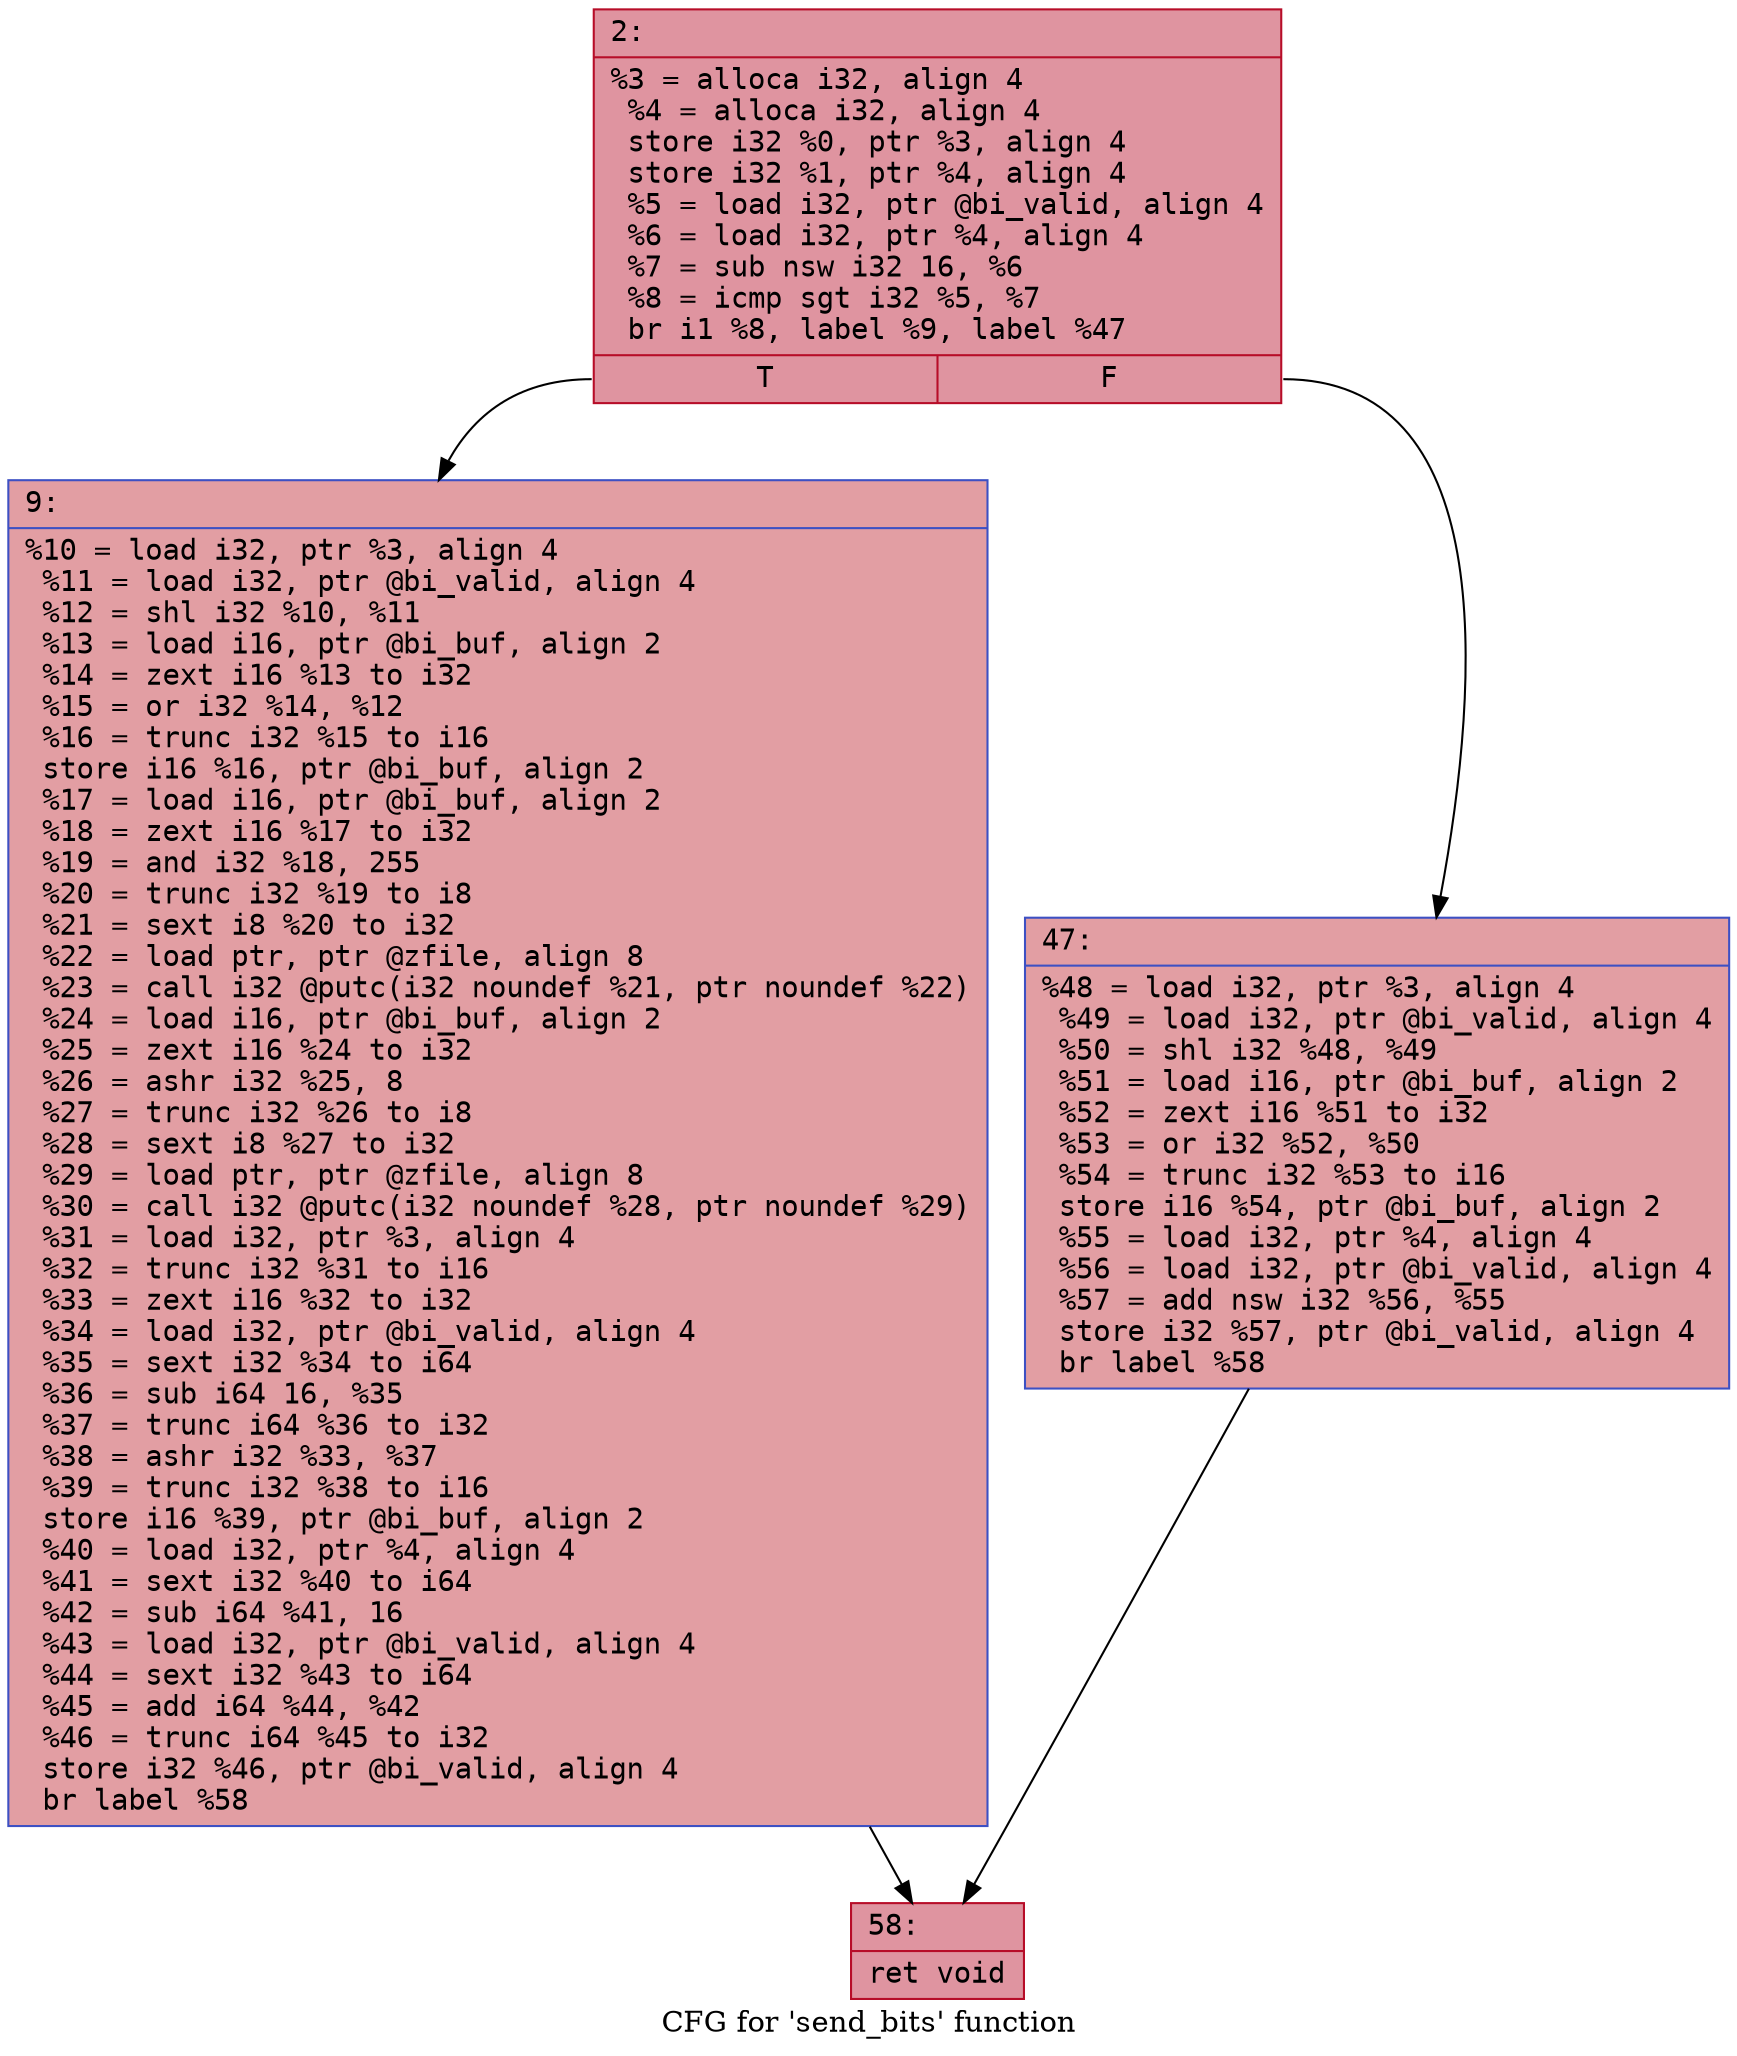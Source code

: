 digraph "CFG for 'send_bits' function" {
	label="CFG for 'send_bits' function";

	Node0x600000136030 [shape=record,color="#b70d28ff", style=filled, fillcolor="#b70d2870" fontname="Courier",label="{2:\l|  %3 = alloca i32, align 4\l  %4 = alloca i32, align 4\l  store i32 %0, ptr %3, align 4\l  store i32 %1, ptr %4, align 4\l  %5 = load i32, ptr @bi_valid, align 4\l  %6 = load i32, ptr %4, align 4\l  %7 = sub nsw i32 16, %6\l  %8 = icmp sgt i32 %5, %7\l  br i1 %8, label %9, label %47\l|{<s0>T|<s1>F}}"];
	Node0x600000136030:s0 -> Node0x600000136080[tooltip="2 -> 9\nProbability 50.00%" ];
	Node0x600000136030:s1 -> Node0x6000001360d0[tooltip="2 -> 47\nProbability 50.00%" ];
	Node0x600000136080 [shape=record,color="#3d50c3ff", style=filled, fillcolor="#be242e70" fontname="Courier",label="{9:\l|  %10 = load i32, ptr %3, align 4\l  %11 = load i32, ptr @bi_valid, align 4\l  %12 = shl i32 %10, %11\l  %13 = load i16, ptr @bi_buf, align 2\l  %14 = zext i16 %13 to i32\l  %15 = or i32 %14, %12\l  %16 = trunc i32 %15 to i16\l  store i16 %16, ptr @bi_buf, align 2\l  %17 = load i16, ptr @bi_buf, align 2\l  %18 = zext i16 %17 to i32\l  %19 = and i32 %18, 255\l  %20 = trunc i32 %19 to i8\l  %21 = sext i8 %20 to i32\l  %22 = load ptr, ptr @zfile, align 8\l  %23 = call i32 @putc(i32 noundef %21, ptr noundef %22)\l  %24 = load i16, ptr @bi_buf, align 2\l  %25 = zext i16 %24 to i32\l  %26 = ashr i32 %25, 8\l  %27 = trunc i32 %26 to i8\l  %28 = sext i8 %27 to i32\l  %29 = load ptr, ptr @zfile, align 8\l  %30 = call i32 @putc(i32 noundef %28, ptr noundef %29)\l  %31 = load i32, ptr %3, align 4\l  %32 = trunc i32 %31 to i16\l  %33 = zext i16 %32 to i32\l  %34 = load i32, ptr @bi_valid, align 4\l  %35 = sext i32 %34 to i64\l  %36 = sub i64 16, %35\l  %37 = trunc i64 %36 to i32\l  %38 = ashr i32 %33, %37\l  %39 = trunc i32 %38 to i16\l  store i16 %39, ptr @bi_buf, align 2\l  %40 = load i32, ptr %4, align 4\l  %41 = sext i32 %40 to i64\l  %42 = sub i64 %41, 16\l  %43 = load i32, ptr @bi_valid, align 4\l  %44 = sext i32 %43 to i64\l  %45 = add i64 %44, %42\l  %46 = trunc i64 %45 to i32\l  store i32 %46, ptr @bi_valid, align 4\l  br label %58\l}"];
	Node0x600000136080 -> Node0x600000136120[tooltip="9 -> 58\nProbability 100.00%" ];
	Node0x6000001360d0 [shape=record,color="#3d50c3ff", style=filled, fillcolor="#be242e70" fontname="Courier",label="{47:\l|  %48 = load i32, ptr %3, align 4\l  %49 = load i32, ptr @bi_valid, align 4\l  %50 = shl i32 %48, %49\l  %51 = load i16, ptr @bi_buf, align 2\l  %52 = zext i16 %51 to i32\l  %53 = or i32 %52, %50\l  %54 = trunc i32 %53 to i16\l  store i16 %54, ptr @bi_buf, align 2\l  %55 = load i32, ptr %4, align 4\l  %56 = load i32, ptr @bi_valid, align 4\l  %57 = add nsw i32 %56, %55\l  store i32 %57, ptr @bi_valid, align 4\l  br label %58\l}"];
	Node0x6000001360d0 -> Node0x600000136120[tooltip="47 -> 58\nProbability 100.00%" ];
	Node0x600000136120 [shape=record,color="#b70d28ff", style=filled, fillcolor="#b70d2870" fontname="Courier",label="{58:\l|  ret void\l}"];
}
